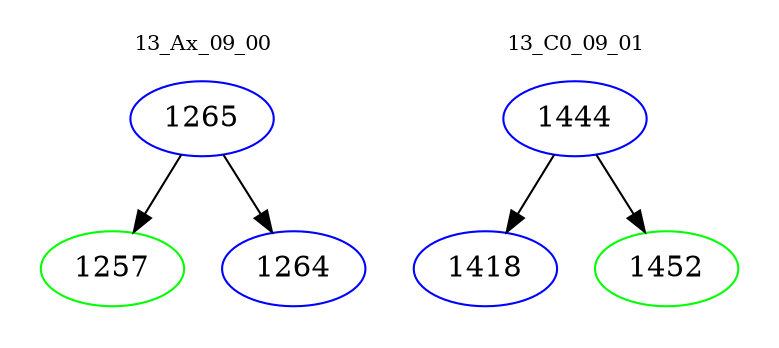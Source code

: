 digraph{
subgraph cluster_0 {
color = white
label = "13_Ax_09_00";
fontsize=10;
T0_1265 [label="1265", color="blue"]
T0_1265 -> T0_1257 [color="black"]
T0_1257 [label="1257", color="green"]
T0_1265 -> T0_1264 [color="black"]
T0_1264 [label="1264", color="blue"]
}
subgraph cluster_1 {
color = white
label = "13_C0_09_01";
fontsize=10;
T1_1444 [label="1444", color="blue"]
T1_1444 -> T1_1418 [color="black"]
T1_1418 [label="1418", color="blue"]
T1_1444 -> T1_1452 [color="black"]
T1_1452 [label="1452", color="green"]
}
}
